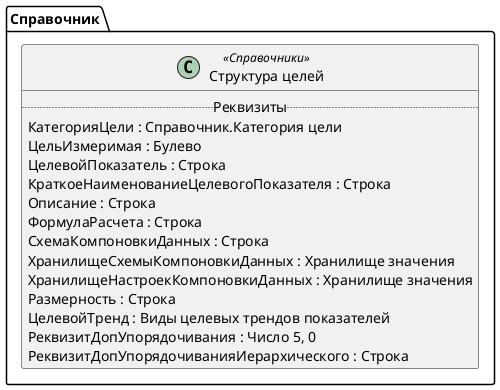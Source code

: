 ﻿@startuml СтруктураЦелей
'!include templates.wsd
'..\include templates.wsd
class Справочник.СтруктураЦелей as "Структура целей" <<Справочники>>
{
..Реквизиты..
КатегорияЦели : Справочник.Категория цели
ЦельИзмеримая : Булево
ЦелевойПоказатель : Строка
КраткоеНаименованиеЦелевогоПоказателя : Строка
Описание : Строка
ФормулаРасчета : Строка
СхемаКомпоновкиДанных : Строка
ХранилищеСхемыКомпоновкиДанных : Хранилище значения
ХранилищеНастроекКомпоновкиДанных : Хранилище значения
Размерность : Строка
ЦелевойТренд : Виды целевых трендов показателей
РеквизитДопУпорядочивания : Число 5, 0
РеквизитДопУпорядочиванияИерархического : Строка
}
@enduml
